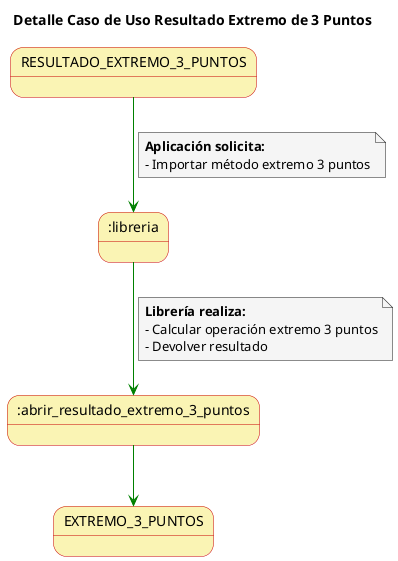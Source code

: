 @startuml

skinparam state {
  BackgroundColor #faf4b4
  BorderColor #c90000
}

skinparam note {
  BackgroundColor #f5f5f5
}

skinparam linetype polyline

title Detalle Caso de Uso Resultado Extremo de 3 Puntos

RESULTADO_EXTREMO_3_PUNTOS-[#green]-> :libreria
note on link
  **Aplicación solicita:**
  - Importar método extremo 3 puntos
end note

:libreria -[#green]-> :abrir_resultado_extremo_3_puntos
note on link
  **Librería realiza:**
  - Calcular operación extremo 3 puntos
  - Devolver resultado
end note

:abrir_resultado_extremo_3_puntos-[#green]-> EXTREMO_3_PUNTOS

@enduml